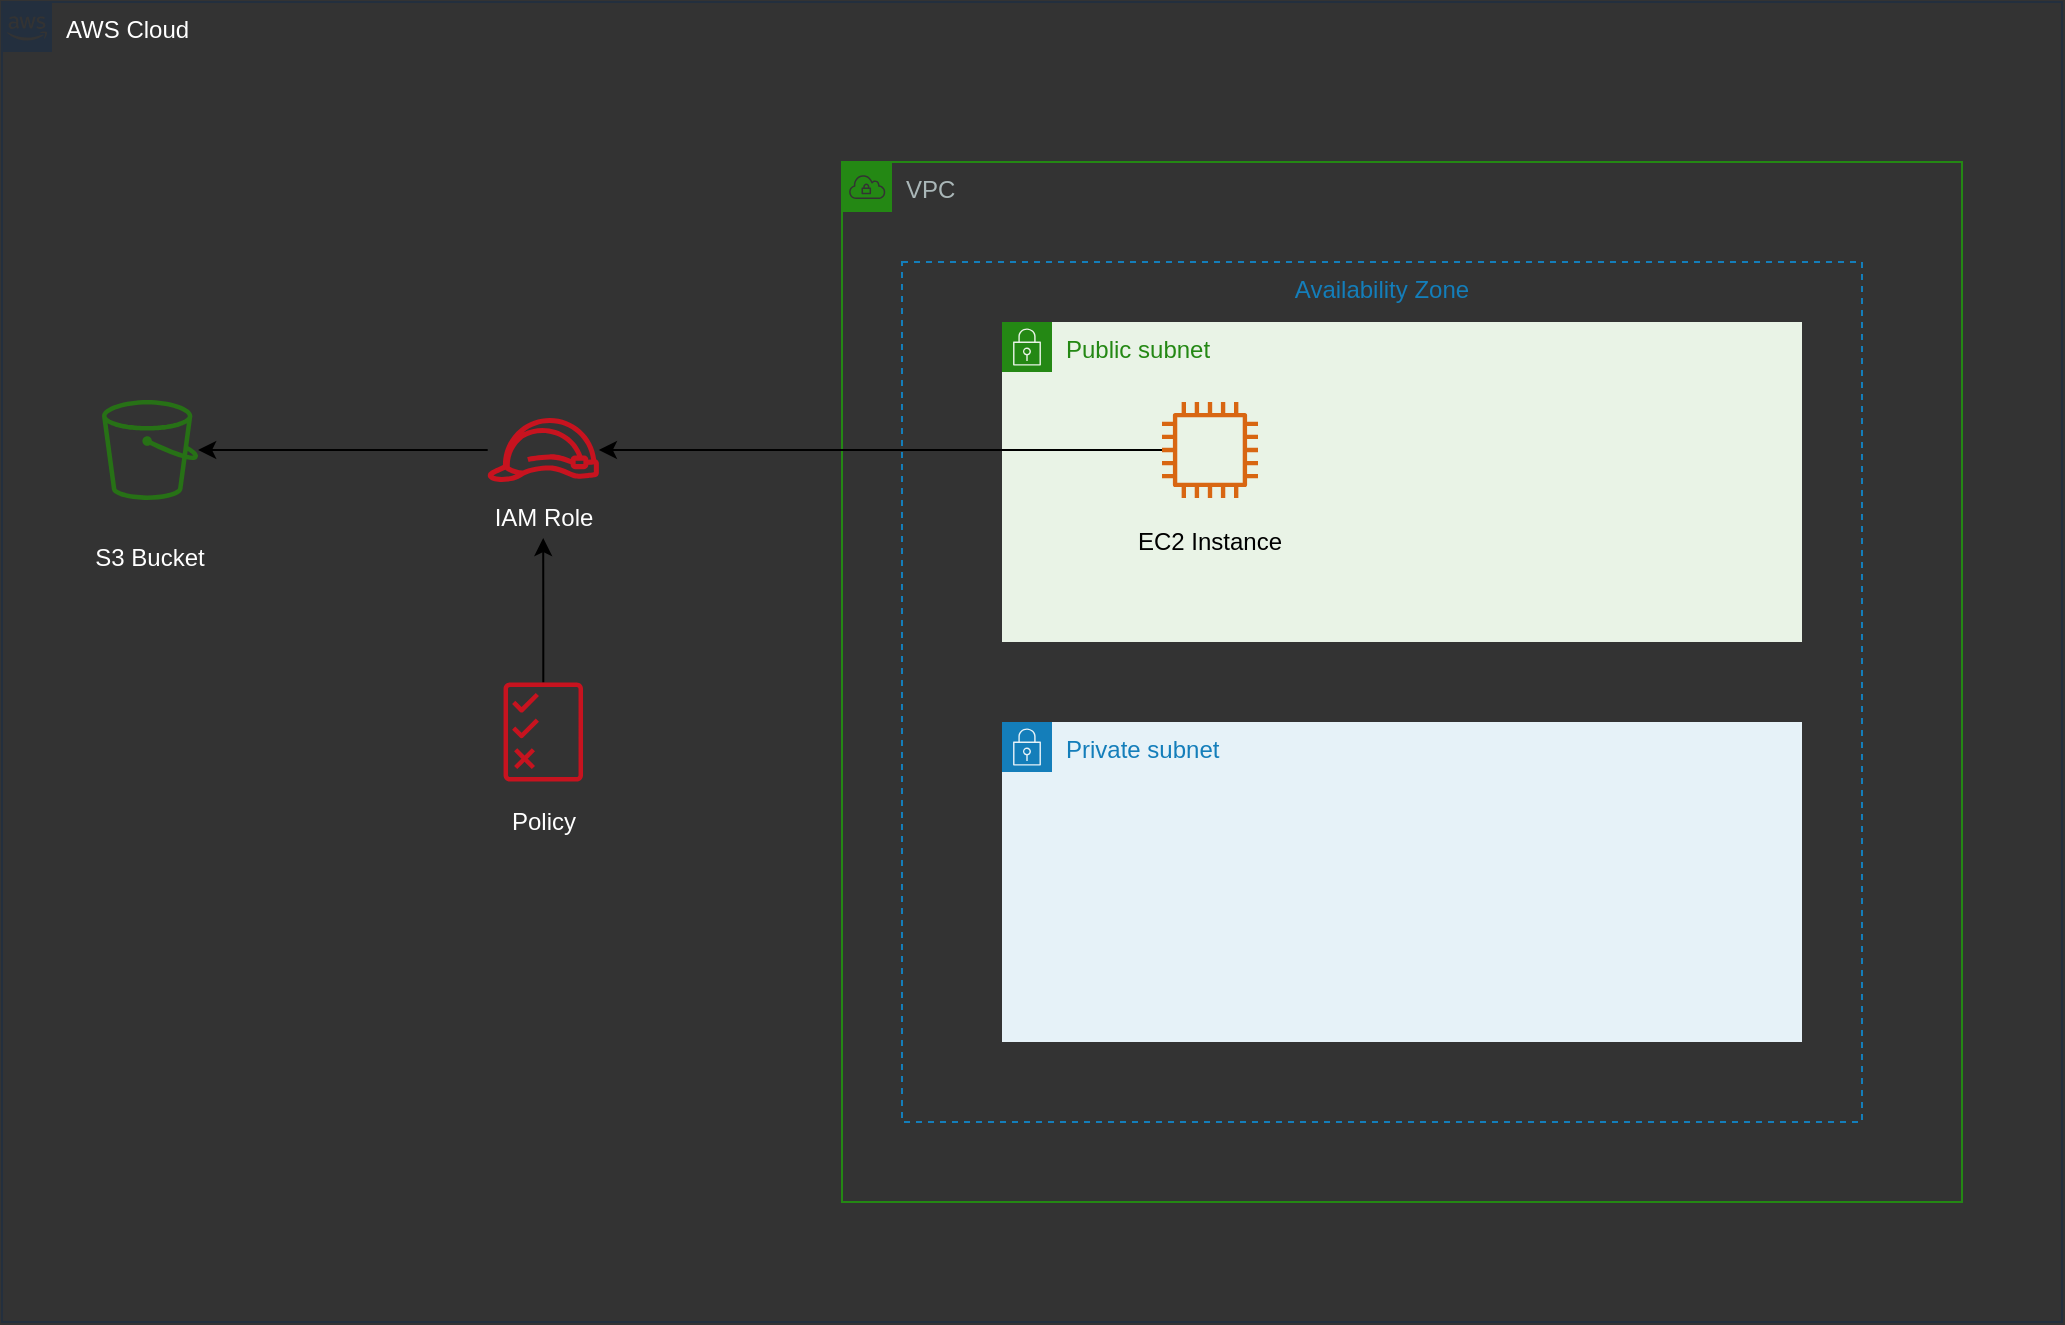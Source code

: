 <mxfile version="14.4.3" type="device"><diagram id="Uvpy0ebGR99pEtQ9H5Qg" name="Page-1"><mxGraphModel dx="1422" dy="832" grid="1" gridSize="10" guides="1" tooltips="1" connect="1" arrows="1" fold="1" page="0" pageScale="1" pageWidth="850" pageHeight="1100" background="#333333" math="0" shadow="0"><root><mxCell id="0"/><mxCell id="1" parent="0"/><mxCell id="PBFSSJskc0xmndZaZNkT-6" value="VPC" style="points=[[0,0],[0.25,0],[0.5,0],[0.75,0],[1,0],[1,0.25],[1,0.5],[1,0.75],[1,1],[0.75,1],[0.5,1],[0.25,1],[0,1],[0,0.75],[0,0.5],[0,0.25]];outlineConnect=0;gradientColor=none;html=1;whiteSpace=wrap;fontSize=12;fontStyle=0;shape=mxgraph.aws4.group;grIcon=mxgraph.aws4.group_vpc;strokeColor=#248814;fillColor=none;verticalAlign=top;align=left;spacingLeft=30;fontColor=#AAB7B8;dashed=0;" vertex="1" parent="1"><mxGeometry x="600" y="120" width="560" height="520" as="geometry"/></mxCell><mxCell id="PBFSSJskc0xmndZaZNkT-7" value="Availability Zone" style="fillColor=none;strokeColor=#147EBA;dashed=1;verticalAlign=top;fontStyle=0;fontColor=#147EBA;" vertex="1" parent="1"><mxGeometry x="630" y="170" width="480" height="430" as="geometry"/></mxCell><mxCell id="PBFSSJskc0xmndZaZNkT-1" value="&lt;font color=&quot;#ffffff&quot;&gt;AWS Cloud&lt;/font&gt;" style="points=[[0,0],[0.25,0],[0.5,0],[0.75,0],[1,0],[1,0.25],[1,0.5],[1,0.75],[1,1],[0.75,1],[0.5,1],[0.25,1],[0,1],[0,0.75],[0,0.5],[0,0.25]];outlineConnect=0;gradientColor=none;html=1;whiteSpace=wrap;fontSize=12;fontStyle=0;shape=mxgraph.aws4.group;grIcon=mxgraph.aws4.group_aws_cloud_alt;strokeColor=#232F3E;fillColor=none;verticalAlign=top;align=left;spacingLeft=30;fontColor=#232F3E;dashed=0;" vertex="1" parent="1"><mxGeometry x="180" y="40" width="1030" height="660" as="geometry"/></mxCell><mxCell id="PBFSSJskc0xmndZaZNkT-2" value="Public subnet" style="points=[[0,0],[0.25,0],[0.5,0],[0.75,0],[1,0],[1,0.25],[1,0.5],[1,0.75],[1,1],[0.75,1],[0.5,1],[0.25,1],[0,1],[0,0.75],[0,0.5],[0,0.25]];outlineConnect=0;gradientColor=none;html=1;whiteSpace=wrap;fontSize=12;fontStyle=0;shape=mxgraph.aws4.group;grIcon=mxgraph.aws4.group_security_group;grStroke=0;strokeColor=#248814;fillColor=#E9F3E6;verticalAlign=top;align=left;spacingLeft=30;fontColor=#248814;dashed=0;" vertex="1" parent="1"><mxGeometry x="680" y="200" width="400" height="160" as="geometry"/></mxCell><mxCell id="PBFSSJskc0xmndZaZNkT-3" value="Private subnet" style="points=[[0,0],[0.25,0],[0.5,0],[0.75,0],[1,0],[1,0.25],[1,0.5],[1,0.75],[1,1],[0.75,1],[0.5,1],[0.25,1],[0,1],[0,0.75],[0,0.5],[0,0.25]];outlineConnect=0;gradientColor=none;html=1;whiteSpace=wrap;fontSize=12;fontStyle=0;shape=mxgraph.aws4.group;grIcon=mxgraph.aws4.group_security_group;grStroke=0;strokeColor=#147EBA;fillColor=#E6F2F8;verticalAlign=top;align=left;spacingLeft=30;fontColor=#147EBA;dashed=0;" vertex="1" parent="1"><mxGeometry x="680" y="400" width="400" height="160" as="geometry"/></mxCell><mxCell id="PBFSSJskc0xmndZaZNkT-23" style="edgeStyle=orthogonalEdgeStyle;rounded=0;orthogonalLoop=1;jettySize=auto;html=1;" edge="1" parent="1" source="PBFSSJskc0xmndZaZNkT-4" target="PBFSSJskc0xmndZaZNkT-8"><mxGeometry relative="1" as="geometry"/></mxCell><mxCell id="PBFSSJskc0xmndZaZNkT-4" value="" style="outlineConnect=0;fontColor=#232F3E;gradientColor=none;fillColor=#D86613;strokeColor=none;dashed=0;verticalLabelPosition=bottom;verticalAlign=top;align=center;html=1;fontSize=12;fontStyle=0;aspect=fixed;pointerEvents=1;shape=mxgraph.aws4.instance2;" vertex="1" parent="1"><mxGeometry x="760" y="240" width="48" height="48" as="geometry"/></mxCell><mxCell id="PBFSSJskc0xmndZaZNkT-5" value="EC2 Instance&lt;br&gt;" style="text;html=1;strokeColor=none;fillColor=none;align=center;verticalAlign=middle;whiteSpace=wrap;rounded=0;" vertex="1" parent="1"><mxGeometry x="739" y="300" width="90" height="20" as="geometry"/></mxCell><mxCell id="PBFSSJskc0xmndZaZNkT-24" style="edgeStyle=orthogonalEdgeStyle;rounded=0;orthogonalLoop=1;jettySize=auto;html=1;" edge="1" parent="1" source="PBFSSJskc0xmndZaZNkT-8" target="PBFSSJskc0xmndZaZNkT-10"><mxGeometry relative="1" as="geometry"/></mxCell><mxCell id="PBFSSJskc0xmndZaZNkT-8" value="" style="outlineConnect=0;fontColor=#232F3E;gradientColor=none;fillColor=#C7131F;strokeColor=none;dashed=0;verticalLabelPosition=bottom;verticalAlign=top;align=center;html=1;fontSize=12;fontStyle=0;aspect=fixed;pointerEvents=1;shape=mxgraph.aws4.role;" vertex="1" parent="1"><mxGeometry x="422.28" y="248" width="56.73" height="32" as="geometry"/></mxCell><mxCell id="PBFSSJskc0xmndZaZNkT-25" style="edgeStyle=orthogonalEdgeStyle;rounded=0;orthogonalLoop=1;jettySize=auto;html=1;" edge="1" parent="1" source="PBFSSJskc0xmndZaZNkT-9" target="PBFSSJskc0xmndZaZNkT-11"><mxGeometry relative="1" as="geometry"/></mxCell><mxCell id="PBFSSJskc0xmndZaZNkT-9" value="" style="outlineConnect=0;fontColor=#232F3E;gradientColor=none;fillColor=#C7131F;strokeColor=none;dashed=0;verticalLabelPosition=bottom;verticalAlign=top;align=center;html=1;fontSize=12;fontStyle=0;aspect=fixed;pointerEvents=1;shape=mxgraph.aws4.permissions;" vertex="1" parent="1"><mxGeometry x="430.77" y="380" width="39.74" height="50" as="geometry"/></mxCell><mxCell id="PBFSSJskc0xmndZaZNkT-10" value="" style="outlineConnect=0;fontColor=#232F3E;gradientColor=none;fillColor=#277116;strokeColor=none;dashed=0;verticalLabelPosition=bottom;verticalAlign=top;align=center;html=1;fontSize=12;fontStyle=0;aspect=fixed;pointerEvents=1;shape=mxgraph.aws4.bucket;" vertex="1" parent="1"><mxGeometry x="230" y="239" width="48.08" height="50" as="geometry"/></mxCell><mxCell id="PBFSSJskc0xmndZaZNkT-11" value="IAM&amp;nbsp;Role" style="text;html=1;strokeColor=none;fillColor=none;align=center;verticalAlign=middle;whiteSpace=wrap;rounded=0;fontColor=#FFFFFF;" vertex="1" parent="1"><mxGeometry x="395.64" y="288" width="110" height="20" as="geometry"/></mxCell><mxCell id="PBFSSJskc0xmndZaZNkT-12" value="Policy" style="text;html=1;strokeColor=none;fillColor=none;align=center;verticalAlign=middle;whiteSpace=wrap;rounded=0;fontColor=#FFFFFF;" vertex="1" parent="1"><mxGeometry x="430.77" y="440" width="40" height="20" as="geometry"/></mxCell><mxCell id="PBFSSJskc0xmndZaZNkT-15" value="S3 Bucket" style="text;html=1;strokeColor=none;fillColor=none;align=center;verticalAlign=middle;whiteSpace=wrap;rounded=0;fontColor=#FFFFFF;" vertex="1" parent="1"><mxGeometry x="219.04" y="308" width="70" height="20" as="geometry"/></mxCell></root></mxGraphModel></diagram></mxfile>
